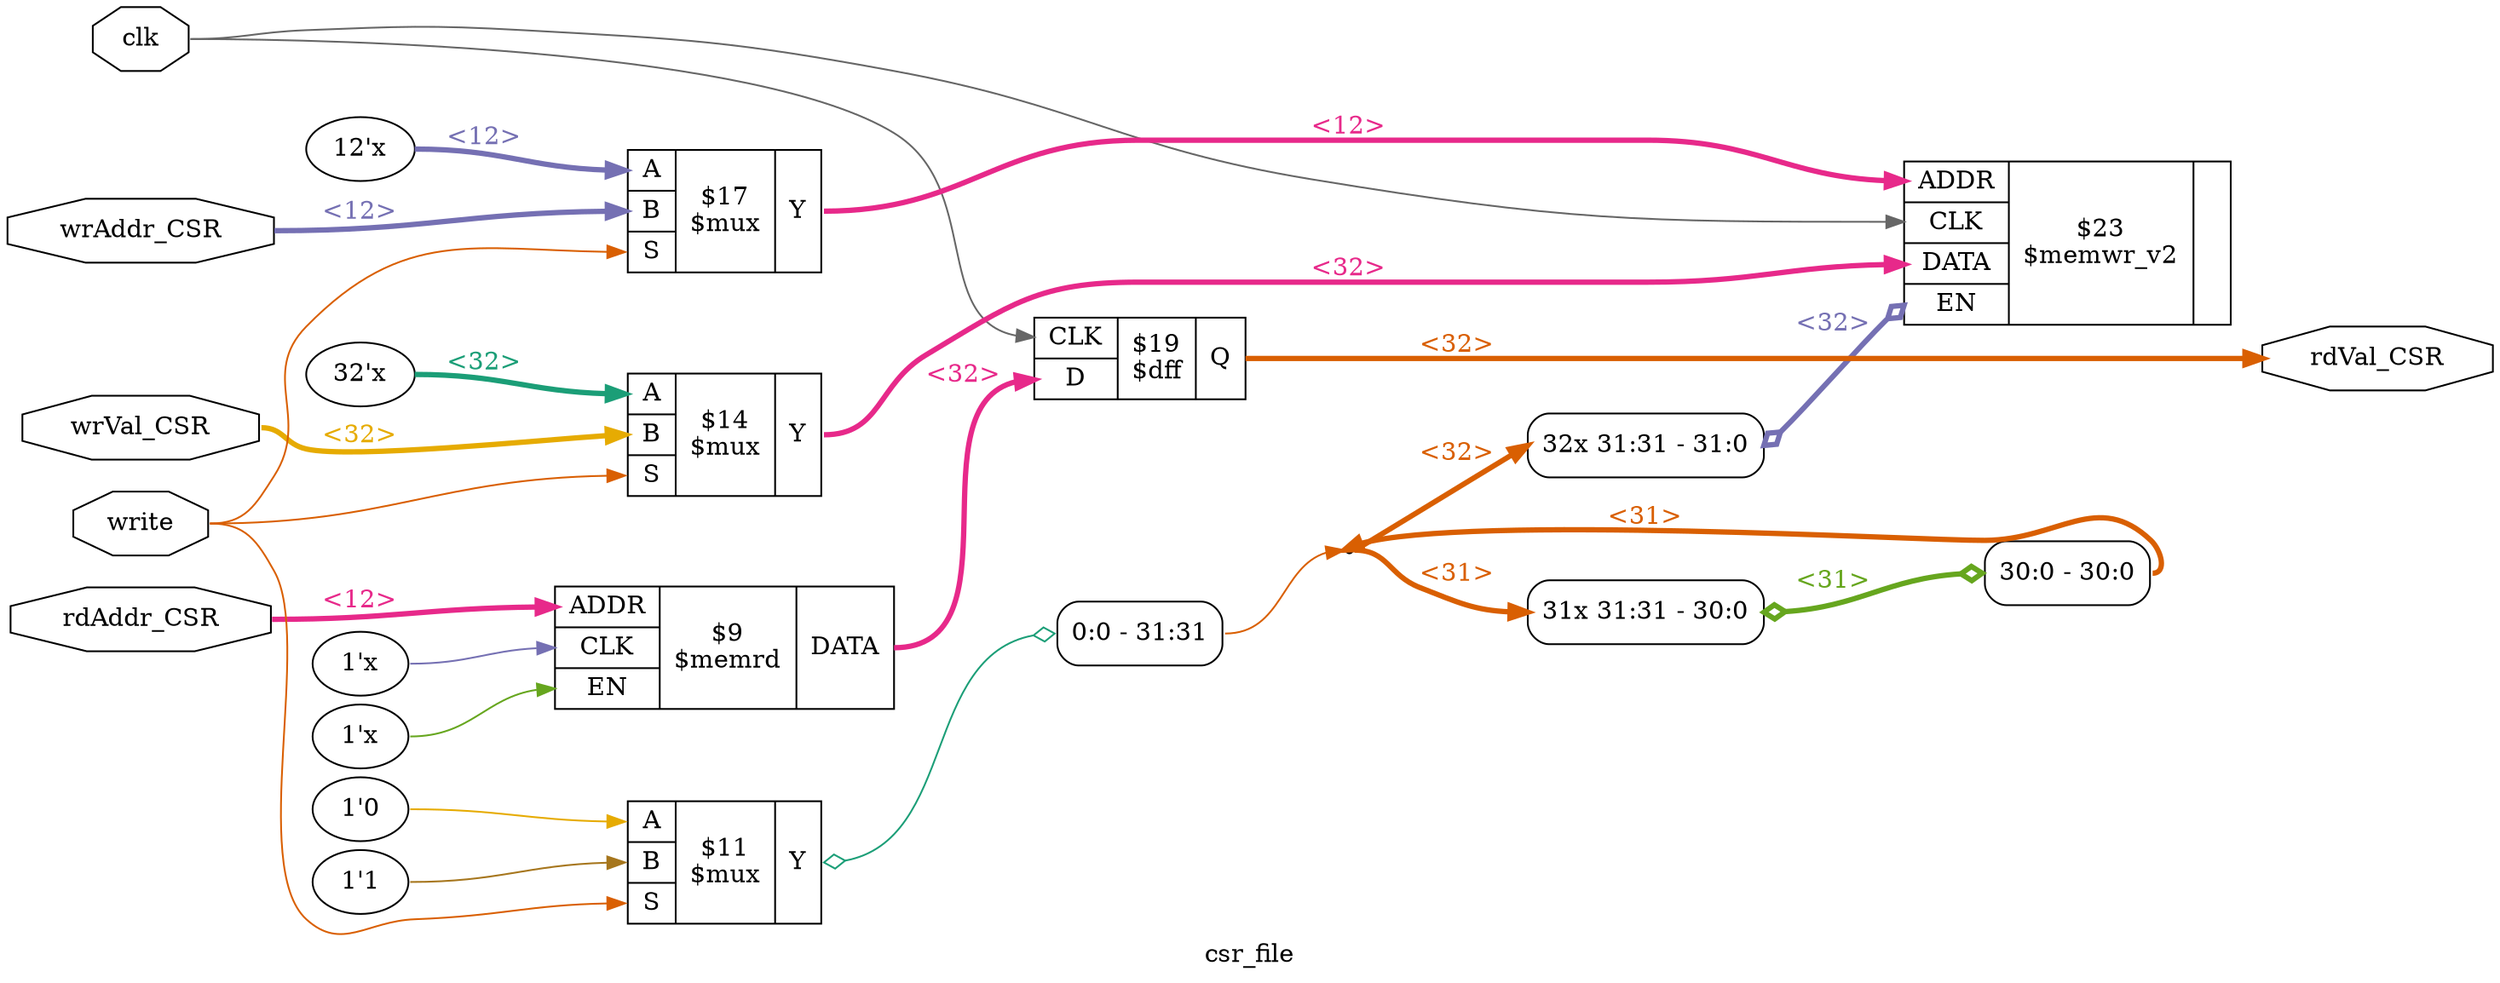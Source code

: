 digraph "csr_file" {
label="csr_file";
rankdir="LR";
remincross=true;
n5 [ shape=octagon, label="clk", color="black", fontcolor="black" ];
n6 [ shape=octagon, label="rdAddr_CSR", color="black", fontcolor="black" ];
n7 [ shape=octagon, label="rdVal_CSR", color="black", fontcolor="black" ];
n8 [ shape=octagon, label="wrAddr_CSR", color="black", fontcolor="black" ];
n9 [ shape=octagon, label="wrVal_CSR", color="black", fontcolor="black" ];
n10 [ shape=octagon, label="write", color="black", fontcolor="black" ];
{ rank="source"; n10; n5; n6; n8; n9;}
{ rank="sink"; n7;}
c15 [ shape=record, label="{{<p11> ADDR|<p12> CLK|<p13> DATA|<p14> EN}|$23\n$memwr_v2|{}}" ];
x0 [ shape=record, style=rounded, label="<s31> 32x 31:31 - 31:0 " ];
x0:e -> c15:p14:w [arrowhead=odiamond, arrowtail=odiamond, dir=both, colorscheme="dark28", color="3", fontcolor="3", style="setlinewidth(3)", label="<32>"];
v1 [ label="1'x" ];
v2 [ label="1'x" ];
c16 [ shape=record, label="{{<p11> ADDR|<p12> CLK|<p14> EN}|$9\n$memrd|{<p13> DATA}}" ];
c19 [ shape=record, label="{{<p12> CLK|<p17> D}|$19\n$dff|{<p18> Q}}" ];
v3 [ label="1'0" ];
v4 [ label="1'1" ];
c24 [ shape=record, label="{{<p20> A|<p21> B|<p22> S}|$11\n$mux|{<p23> Y}}" ];
x5 [ shape=record, style=rounded, label="<s0> 0:0 - 31:31 " ];
c24:p23:e -> x5:w [arrowhead=odiamond, arrowtail=odiamond, dir=both, colorscheme="dark28", color="1", fontcolor="1", label=""];
v6 [ label="32'x" ];
c25 [ shape=record, label="{{<p20> A|<p21> B|<p22> S}|$14\n$mux|{<p23> Y}}" ];
v7 [ label="12'x" ];
c26 [ shape=record, label="{{<p20> A|<p21> B|<p22> S}|$17\n$mux|{<p23> Y}}" ];
x8 [ shape=record, style=rounded, label="<s30> 31x 31:31 - 30:0 " ];
x9 [ shape=record, style=rounded, label="<s0> 30:0 - 30:0 " ];
x8:e -> x9:w [arrowhead=odiamond, arrowtail=odiamond, dir=both, colorscheme="dark28", color="5", fontcolor="5", style="setlinewidth(3)", label="<31>"];
c26:p23:e -> c15:p11:w [colorscheme="dark28", color="4", fontcolor="4", style="setlinewidth(3)", label="<12>"];
n10:e -> c24:p22:w [colorscheme="dark28", color="2", fontcolor="2", label=""];
n10:e -> c25:p22:w [colorscheme="dark28", color="2", fontcolor="2", label=""];
n10:e -> c26:p22:w [colorscheme="dark28", color="2", fontcolor="2", label=""];
c25:p23:e -> c15:p13:w [colorscheme="dark28", color="4", fontcolor="4", style="setlinewidth(3)", label="<32>"];
n3 [ shape=point ];
x5:s0:e -> n3:w [colorscheme="dark28", color="2", fontcolor="2", label=""];
x9:s0:e -> n3:w [colorscheme="dark28", color="2", fontcolor="2", style="setlinewidth(3)", label="<31>"];
n3:e -> x0:s31:w [colorscheme="dark28", color="2", fontcolor="2", style="setlinewidth(3)", label="<32>"];
n3:e -> x8:s30:w [colorscheme="dark28", color="2", fontcolor="2", style="setlinewidth(3)", label="<31>"];
c16:p13:e -> c19:p17:w [colorscheme="dark28", color="4", fontcolor="4", style="setlinewidth(3)", label="<32>"];
n5:e -> c15:p12:w [colorscheme="dark28", color="8", fontcolor="8", label=""];
n5:e -> c19:p12:w [colorscheme="dark28", color="8", fontcolor="8", label=""];
n6:e -> c16:p11:w [colorscheme="dark28", color="4", fontcolor="4", style="setlinewidth(3)", label="<12>"];
c19:p18:e -> n7:w [colorscheme="dark28", color="2", fontcolor="2", style="setlinewidth(3)", label="<32>"];
n8:e -> c26:p21:w [colorscheme="dark28", color="3", fontcolor="3", style="setlinewidth(3)", label="<12>"];
n9:e -> c25:p21:w [colorscheme="dark28", color="6", fontcolor="6", style="setlinewidth(3)", label="<32>"];
v1:e -> c16:p12:w [colorscheme="dark28", color="3", fontcolor="3", label=""];
v2:e -> c16:p14:w [colorscheme="dark28", color="5", fontcolor="5", label=""];
v3:e -> c24:p20:w [colorscheme="dark28", color="6", fontcolor="6", label=""];
v4:e -> c24:p21:w [colorscheme="dark28", color="7", fontcolor="7", label=""];
v6:e -> c25:p20:w [colorscheme="dark28", color="1", fontcolor="1", style="setlinewidth(3)", label="<32>"];
v7:e -> c26:p20:w [colorscheme="dark28", color="3", fontcolor="3", style="setlinewidth(3)", label="<12>"];
}
